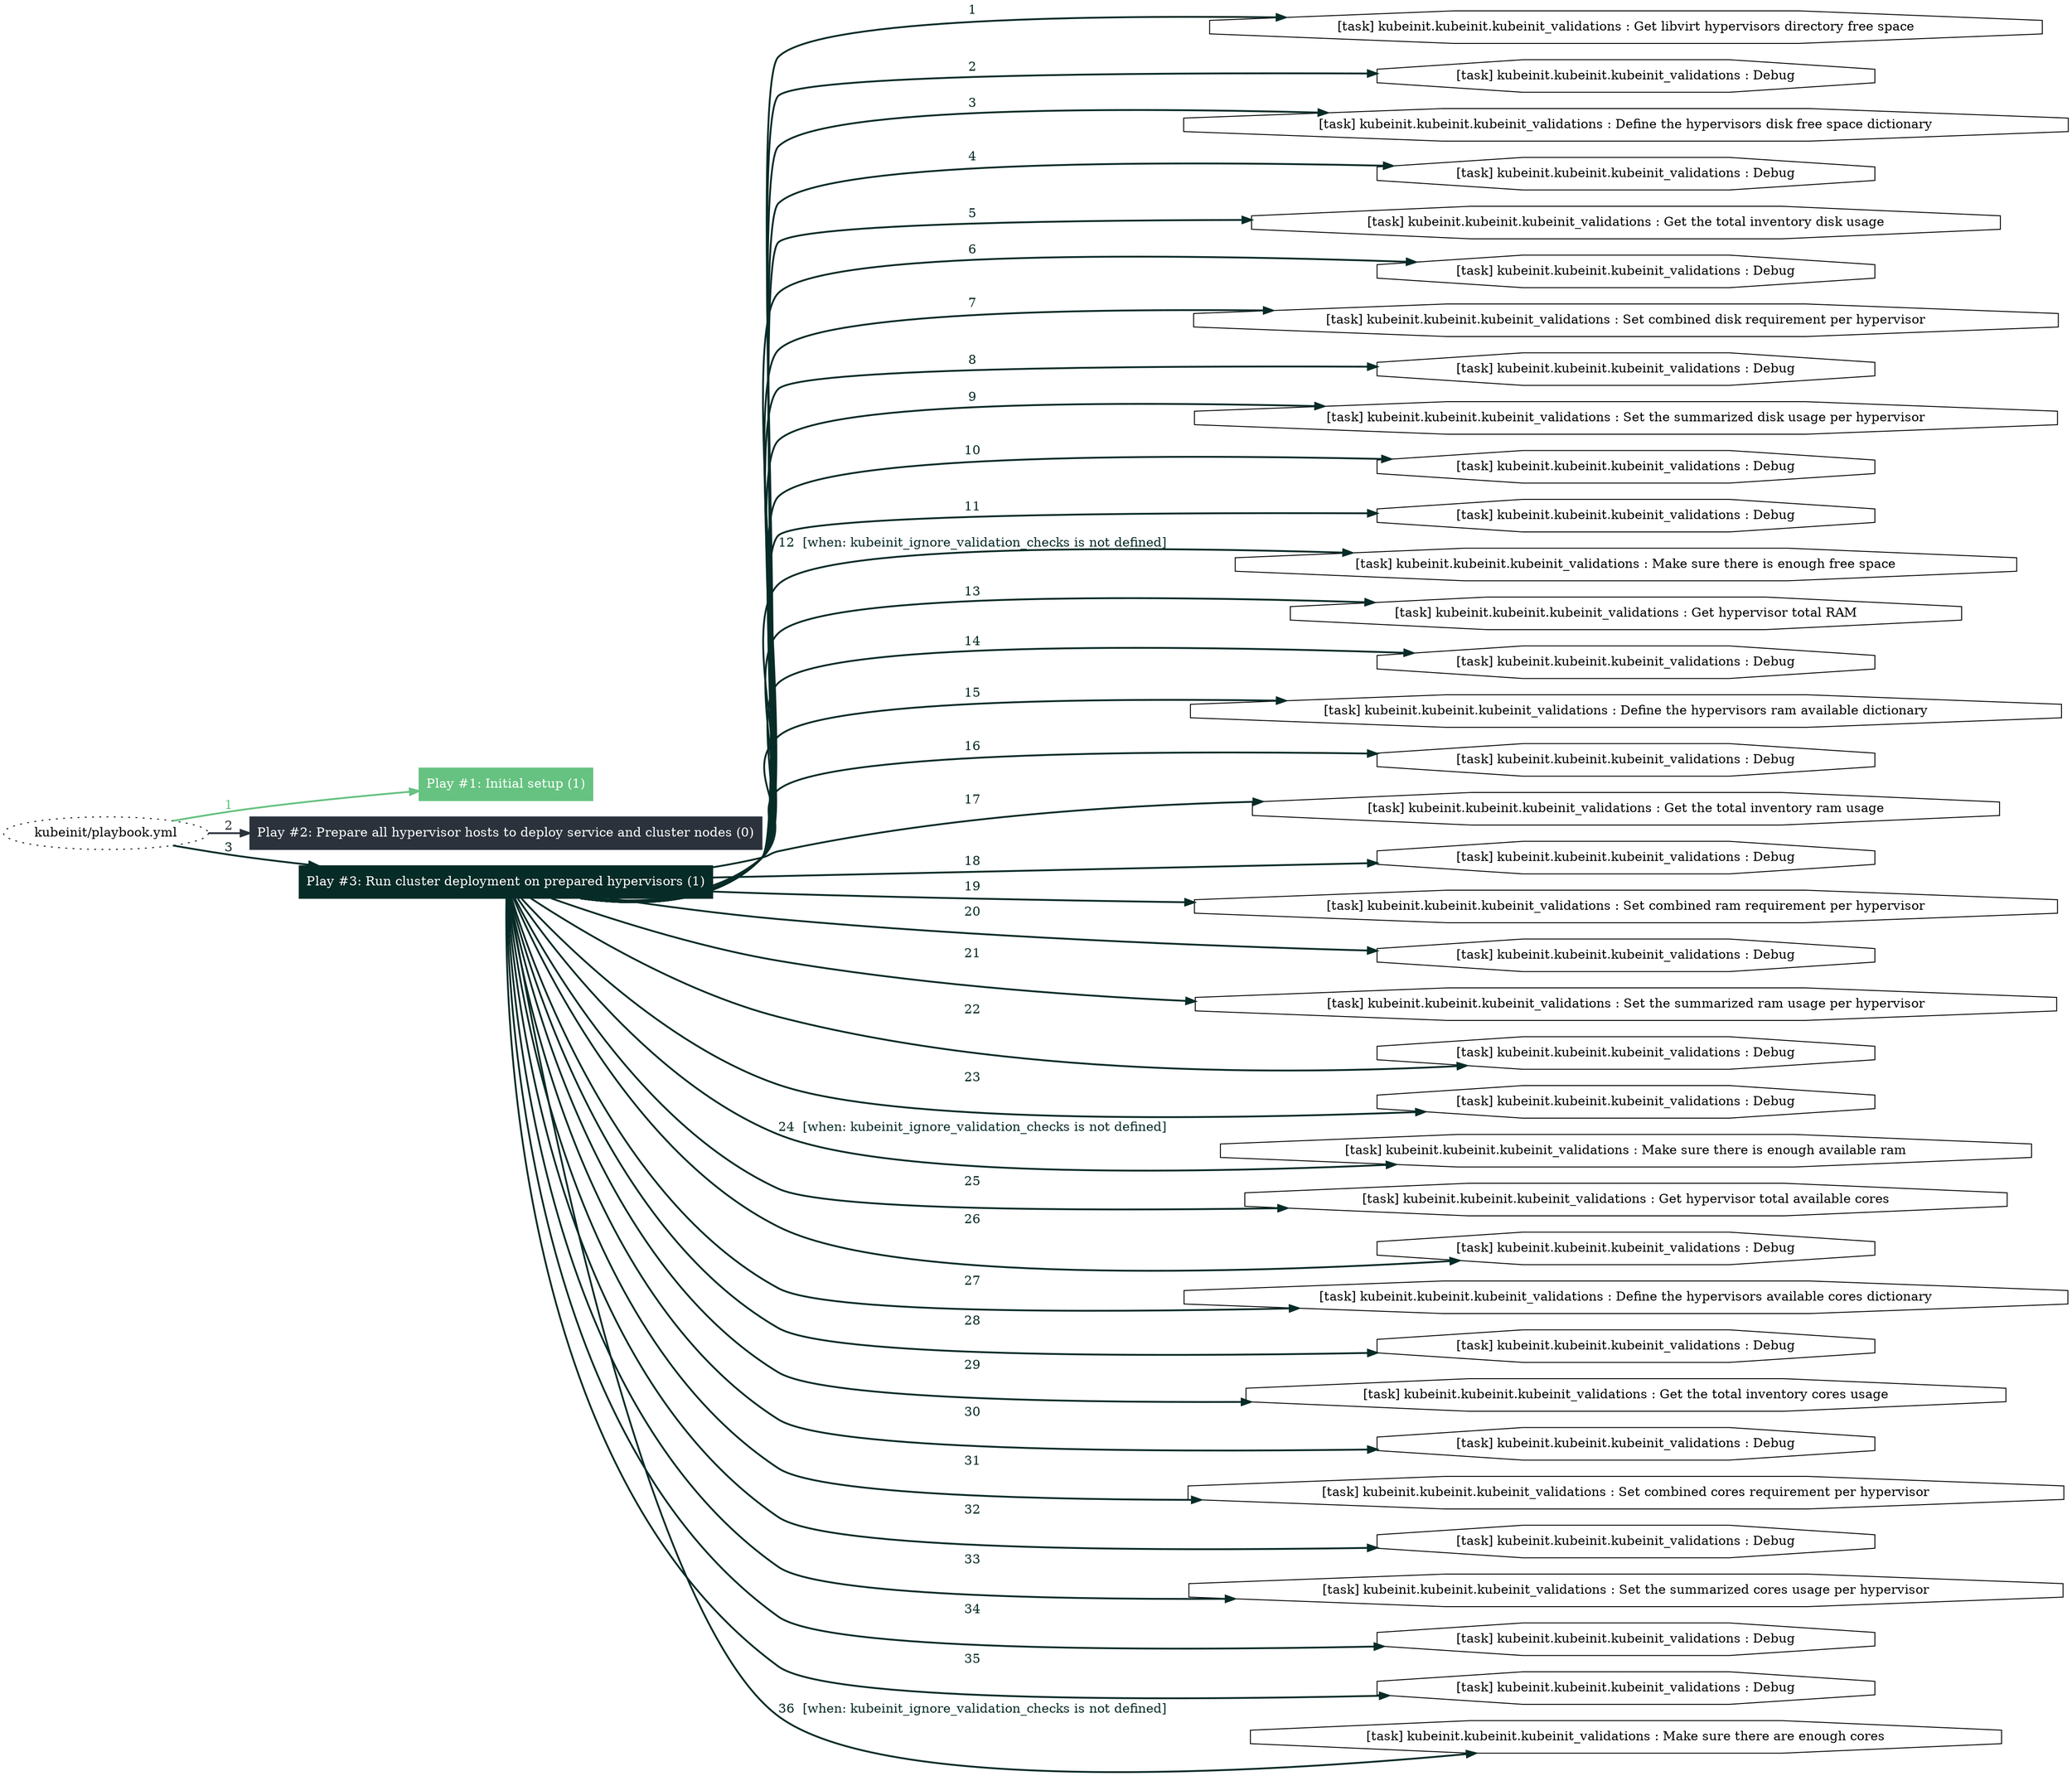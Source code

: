 digraph "kubeinit/playbook.yml "{
	graph [concentrate=true ordering=in rankdir=LR ratio=fill]
	edge [esep=5 sep=10]
	"kubeinit/playbook.yml" [id=root_node style=dotted]
	subgraph "Play #1: Initial setup (1) "{
		"Play #1: Initial setup (1)" [color="#66c280" fontcolor="#ffffff" id="play_27592e8e-a5c0-4dc4-a8a4-8b224137b138" shape=box style=filled tooltip=localhost]
		"kubeinit/playbook.yml" -> "Play #1: Initial setup (1)" [label=1 color="#66c280" fontcolor="#66c280" id="edge_244a8e17-098f-4602-9fa0-e9ead85880ca" style=bold]
	}
	subgraph "Play #2: Prepare all hypervisor hosts to deploy service and cluster nodes (0) "{
		"Play #2: Prepare all hypervisor hosts to deploy service and cluster nodes (0)" [color="#2b323c" fontcolor="#ffffff" id="play_e1289b99-a20d-4cff-8143-399fe3515f60" shape=box style=filled tooltip=""]
		"kubeinit/playbook.yml" -> "Play #2: Prepare all hypervisor hosts to deploy service and cluster nodes (0)" [label=2 color="#2b323c" fontcolor="#2b323c" id="edge_580ca347-5d05-45c7-8bb1-83a8cbd66805" style=bold]
	}
	subgraph "Play #3: Run cluster deployment on prepared hypervisors (1) "{
		"Play #3: Run cluster deployment on prepared hypervisors (1)" [color="#072b27" fontcolor="#ffffff" id="play_8c3a845b-d583-43ce-aaab-cc0cdf03caff" shape=box style=filled tooltip=localhost]
		"kubeinit/playbook.yml" -> "Play #3: Run cluster deployment on prepared hypervisors (1)" [label=3 color="#072b27" fontcolor="#072b27" id="edge_e7822770-9ae5-45e9-a8c9-00718231e29c" style=bold]
		"task_f5209fe6-5988-464e-ae2a-849b847fca8a" [label="[task] kubeinit.kubeinit.kubeinit_validations : Get libvirt hypervisors directory free space" id="task_f5209fe6-5988-464e-ae2a-849b847fca8a" shape=octagon tooltip="[task] kubeinit.kubeinit.kubeinit_validations : Get libvirt hypervisors directory free space"]
		"Play #3: Run cluster deployment on prepared hypervisors (1)" -> "task_f5209fe6-5988-464e-ae2a-849b847fca8a" [label=1 color="#072b27" fontcolor="#072b27" id="edge_b1063004-05fa-4bae-818c-df75040dd13c" style=bold]
		"task_a6dc97a6-9d9b-42bc-8a69-602d5f3d493c" [label="[task] kubeinit.kubeinit.kubeinit_validations : Debug" id="task_a6dc97a6-9d9b-42bc-8a69-602d5f3d493c" shape=octagon tooltip="[task] kubeinit.kubeinit.kubeinit_validations : Debug"]
		"Play #3: Run cluster deployment on prepared hypervisors (1)" -> "task_a6dc97a6-9d9b-42bc-8a69-602d5f3d493c" [label=2 color="#072b27" fontcolor="#072b27" id="edge_cb338be2-f7bd-4784-8465-85b19f4de8b4" style=bold]
		"task_5234dd58-1a2d-4983-9f49-232b5ea0c979" [label="[task] kubeinit.kubeinit.kubeinit_validations : Define the hypervisors disk free space dictionary" id="task_5234dd58-1a2d-4983-9f49-232b5ea0c979" shape=octagon tooltip="[task] kubeinit.kubeinit.kubeinit_validations : Define the hypervisors disk free space dictionary"]
		"Play #3: Run cluster deployment on prepared hypervisors (1)" -> "task_5234dd58-1a2d-4983-9f49-232b5ea0c979" [label=3 color="#072b27" fontcolor="#072b27" id="edge_0b9130b6-cfae-4171-9b98-b1be20c9e6ee" style=bold]
		"task_b16d5e08-9f82-4263-9a46-773e221d0fce" [label="[task] kubeinit.kubeinit.kubeinit_validations : Debug" id="task_b16d5e08-9f82-4263-9a46-773e221d0fce" shape=octagon tooltip="[task] kubeinit.kubeinit.kubeinit_validations : Debug"]
		"Play #3: Run cluster deployment on prepared hypervisors (1)" -> "task_b16d5e08-9f82-4263-9a46-773e221d0fce" [label=4 color="#072b27" fontcolor="#072b27" id="edge_1507d7d7-7f6a-4917-a953-28a6f608ab45" style=bold]
		"task_dc7484d4-1c94-412a-8c3b-f735192b7e66" [label="[task] kubeinit.kubeinit.kubeinit_validations : Get the total inventory disk usage" id="task_dc7484d4-1c94-412a-8c3b-f735192b7e66" shape=octagon tooltip="[task] kubeinit.kubeinit.kubeinit_validations : Get the total inventory disk usage"]
		"Play #3: Run cluster deployment on prepared hypervisors (1)" -> "task_dc7484d4-1c94-412a-8c3b-f735192b7e66" [label=5 color="#072b27" fontcolor="#072b27" id="edge_39384afe-6e10-4af4-8308-b354d618236d" style=bold]
		"task_e70c70dc-5c93-4412-b3a2-f9844a4a9a7d" [label="[task] kubeinit.kubeinit.kubeinit_validations : Debug" id="task_e70c70dc-5c93-4412-b3a2-f9844a4a9a7d" shape=octagon tooltip="[task] kubeinit.kubeinit.kubeinit_validations : Debug"]
		"Play #3: Run cluster deployment on prepared hypervisors (1)" -> "task_e70c70dc-5c93-4412-b3a2-f9844a4a9a7d" [label=6 color="#072b27" fontcolor="#072b27" id="edge_62ee2c53-c33f-4e84-a087-5a219e35bef9" style=bold]
		"task_7562e4a8-812f-4a9a-936c-07499b916ec0" [label="[task] kubeinit.kubeinit.kubeinit_validations : Set combined disk requirement per hypervisor" id="task_7562e4a8-812f-4a9a-936c-07499b916ec0" shape=octagon tooltip="[task] kubeinit.kubeinit.kubeinit_validations : Set combined disk requirement per hypervisor"]
		"Play #3: Run cluster deployment on prepared hypervisors (1)" -> "task_7562e4a8-812f-4a9a-936c-07499b916ec0" [label=7 color="#072b27" fontcolor="#072b27" id="edge_dac1d3dc-e499-4c50-83d0-277e907b8e36" style=bold]
		"task_c7d74de3-2d3c-420a-9115-da7755467a77" [label="[task] kubeinit.kubeinit.kubeinit_validations : Debug" id="task_c7d74de3-2d3c-420a-9115-da7755467a77" shape=octagon tooltip="[task] kubeinit.kubeinit.kubeinit_validations : Debug"]
		"Play #3: Run cluster deployment on prepared hypervisors (1)" -> "task_c7d74de3-2d3c-420a-9115-da7755467a77" [label=8 color="#072b27" fontcolor="#072b27" id="edge_ab21fe7d-5f45-41b7-af4b-347040f69328" style=bold]
		"task_668b7fdb-9f2d-4296-a9fb-ab4418596fc9" [label="[task] kubeinit.kubeinit.kubeinit_validations : Set the summarized disk usage per hypervisor" id="task_668b7fdb-9f2d-4296-a9fb-ab4418596fc9" shape=octagon tooltip="[task] kubeinit.kubeinit.kubeinit_validations : Set the summarized disk usage per hypervisor"]
		"Play #3: Run cluster deployment on prepared hypervisors (1)" -> "task_668b7fdb-9f2d-4296-a9fb-ab4418596fc9" [label=9 color="#072b27" fontcolor="#072b27" id="edge_54c59e86-41ee-40f7-91ed-af6762932634" style=bold]
		"task_6c83fa7b-e64a-4b4c-9cee-b5e230fd0f09" [label="[task] kubeinit.kubeinit.kubeinit_validations : Debug" id="task_6c83fa7b-e64a-4b4c-9cee-b5e230fd0f09" shape=octagon tooltip="[task] kubeinit.kubeinit.kubeinit_validations : Debug"]
		"Play #3: Run cluster deployment on prepared hypervisors (1)" -> "task_6c83fa7b-e64a-4b4c-9cee-b5e230fd0f09" [label=10 color="#072b27" fontcolor="#072b27" id="edge_9f19eff2-1f02-448c-9abb-a8f71819b680" style=bold]
		"task_7c30119d-bdd3-437f-9bf5-1449822e1069" [label="[task] kubeinit.kubeinit.kubeinit_validations : Debug" id="task_7c30119d-bdd3-437f-9bf5-1449822e1069" shape=octagon tooltip="[task] kubeinit.kubeinit.kubeinit_validations : Debug"]
		"Play #3: Run cluster deployment on prepared hypervisors (1)" -> "task_7c30119d-bdd3-437f-9bf5-1449822e1069" [label=11 color="#072b27" fontcolor="#072b27" id="edge_1d8bfd1c-9909-4bb5-826d-23bb29e306d4" style=bold]
		"task_c4b02aa7-90d5-4a0c-afcd-7db3a9327fe3" [label="[task] kubeinit.kubeinit.kubeinit_validations : Make sure there is enough free space" id="task_c4b02aa7-90d5-4a0c-afcd-7db3a9327fe3" shape=octagon tooltip="[task] kubeinit.kubeinit.kubeinit_validations : Make sure there is enough free space"]
		"Play #3: Run cluster deployment on prepared hypervisors (1)" -> "task_c4b02aa7-90d5-4a0c-afcd-7db3a9327fe3" [label="12  [when: kubeinit_ignore_validation_checks is not defined]" color="#072b27" fontcolor="#072b27" id="edge_52cc2683-2cfa-4260-a348-fe92561d26f0" style=bold]
		"task_b64bc041-33f8-489b-9a7c-0b0bcf7cd908" [label="[task] kubeinit.kubeinit.kubeinit_validations : Get hypervisor total RAM" id="task_b64bc041-33f8-489b-9a7c-0b0bcf7cd908" shape=octagon tooltip="[task] kubeinit.kubeinit.kubeinit_validations : Get hypervisor total RAM"]
		"Play #3: Run cluster deployment on prepared hypervisors (1)" -> "task_b64bc041-33f8-489b-9a7c-0b0bcf7cd908" [label=13 color="#072b27" fontcolor="#072b27" id="edge_4fba1ec1-96ce-4879-8697-fba6976161ca" style=bold]
		"task_e9fbf567-b542-4ed2-aa96-631fd730e5ad" [label="[task] kubeinit.kubeinit.kubeinit_validations : Debug" id="task_e9fbf567-b542-4ed2-aa96-631fd730e5ad" shape=octagon tooltip="[task] kubeinit.kubeinit.kubeinit_validations : Debug"]
		"Play #3: Run cluster deployment on prepared hypervisors (1)" -> "task_e9fbf567-b542-4ed2-aa96-631fd730e5ad" [label=14 color="#072b27" fontcolor="#072b27" id="edge_19c2a464-74cf-4656-b48c-1698af5573ff" style=bold]
		"task_c7a91bee-97c4-478c-8fa5-9663eb4a570d" [label="[task] kubeinit.kubeinit.kubeinit_validations : Define the hypervisors ram available dictionary" id="task_c7a91bee-97c4-478c-8fa5-9663eb4a570d" shape=octagon tooltip="[task] kubeinit.kubeinit.kubeinit_validations : Define the hypervisors ram available dictionary"]
		"Play #3: Run cluster deployment on prepared hypervisors (1)" -> "task_c7a91bee-97c4-478c-8fa5-9663eb4a570d" [label=15 color="#072b27" fontcolor="#072b27" id="edge_cdddb29d-6af0-4d44-bdb2-0e8f701504b4" style=bold]
		"task_78240ede-f300-4e24-8435-73d444bb40de" [label="[task] kubeinit.kubeinit.kubeinit_validations : Debug" id="task_78240ede-f300-4e24-8435-73d444bb40de" shape=octagon tooltip="[task] kubeinit.kubeinit.kubeinit_validations : Debug"]
		"Play #3: Run cluster deployment on prepared hypervisors (1)" -> "task_78240ede-f300-4e24-8435-73d444bb40de" [label=16 color="#072b27" fontcolor="#072b27" id="edge_e8dc0723-e9c9-4529-8311-63ead5675c87" style=bold]
		"task_4e4e7f8c-9dd1-4881-badf-5002473b9ff8" [label="[task] kubeinit.kubeinit.kubeinit_validations : Get the total inventory ram usage" id="task_4e4e7f8c-9dd1-4881-badf-5002473b9ff8" shape=octagon tooltip="[task] kubeinit.kubeinit.kubeinit_validations : Get the total inventory ram usage"]
		"Play #3: Run cluster deployment on prepared hypervisors (1)" -> "task_4e4e7f8c-9dd1-4881-badf-5002473b9ff8" [label=17 color="#072b27" fontcolor="#072b27" id="edge_6262f6d3-af0f-4dd8-8bcf-69b969858f56" style=bold]
		"task_83ac2668-2103-4283-b429-3a21c22576cb" [label="[task] kubeinit.kubeinit.kubeinit_validations : Debug" id="task_83ac2668-2103-4283-b429-3a21c22576cb" shape=octagon tooltip="[task] kubeinit.kubeinit.kubeinit_validations : Debug"]
		"Play #3: Run cluster deployment on prepared hypervisors (1)" -> "task_83ac2668-2103-4283-b429-3a21c22576cb" [label=18 color="#072b27" fontcolor="#072b27" id="edge_bfd066c8-52a4-4391-b80d-2ae56c38d2ef" style=bold]
		"task_e44e6969-abd0-40a5-be9b-c768ff42e64c" [label="[task] kubeinit.kubeinit.kubeinit_validations : Set combined ram requirement per hypervisor" id="task_e44e6969-abd0-40a5-be9b-c768ff42e64c" shape=octagon tooltip="[task] kubeinit.kubeinit.kubeinit_validations : Set combined ram requirement per hypervisor"]
		"Play #3: Run cluster deployment on prepared hypervisors (1)" -> "task_e44e6969-abd0-40a5-be9b-c768ff42e64c" [label=19 color="#072b27" fontcolor="#072b27" id="edge_b747f05d-eba7-4e6d-958d-df02727f7879" style=bold]
		"task_329269ab-9c3a-4bba-9cc4-7ade9e205335" [label="[task] kubeinit.kubeinit.kubeinit_validations : Debug" id="task_329269ab-9c3a-4bba-9cc4-7ade9e205335" shape=octagon tooltip="[task] kubeinit.kubeinit.kubeinit_validations : Debug"]
		"Play #3: Run cluster deployment on prepared hypervisors (1)" -> "task_329269ab-9c3a-4bba-9cc4-7ade9e205335" [label=20 color="#072b27" fontcolor="#072b27" id="edge_b49d29b9-5c98-430b-9da9-e936a1cb789f" style=bold]
		"task_ec425175-d600-42da-b2af-b0e7ec71a6a0" [label="[task] kubeinit.kubeinit.kubeinit_validations : Set the summarized ram usage per hypervisor" id="task_ec425175-d600-42da-b2af-b0e7ec71a6a0" shape=octagon tooltip="[task] kubeinit.kubeinit.kubeinit_validations : Set the summarized ram usage per hypervisor"]
		"Play #3: Run cluster deployment on prepared hypervisors (1)" -> "task_ec425175-d600-42da-b2af-b0e7ec71a6a0" [label=21 color="#072b27" fontcolor="#072b27" id="edge_7d2b2500-2bd9-4a2a-97c6-10f73fbd4f9d" style=bold]
		"task_3930b2ff-7898-495e-b497-b34c436fef28" [label="[task] kubeinit.kubeinit.kubeinit_validations : Debug" id="task_3930b2ff-7898-495e-b497-b34c436fef28" shape=octagon tooltip="[task] kubeinit.kubeinit.kubeinit_validations : Debug"]
		"Play #3: Run cluster deployment on prepared hypervisors (1)" -> "task_3930b2ff-7898-495e-b497-b34c436fef28" [label=22 color="#072b27" fontcolor="#072b27" id="edge_185daf09-818e-45e4-a566-2ea70a920345" style=bold]
		"task_3aa37927-1d4f-4d47-8ba2-7c53c695ce08" [label="[task] kubeinit.kubeinit.kubeinit_validations : Debug" id="task_3aa37927-1d4f-4d47-8ba2-7c53c695ce08" shape=octagon tooltip="[task] kubeinit.kubeinit.kubeinit_validations : Debug"]
		"Play #3: Run cluster deployment on prepared hypervisors (1)" -> "task_3aa37927-1d4f-4d47-8ba2-7c53c695ce08" [label=23 color="#072b27" fontcolor="#072b27" id="edge_ba6bfb10-3611-45ad-8deb-e9501471f60b" style=bold]
		"task_19dfe43a-d9dd-4dad-b59c-fbc5accdc8ca" [label="[task] kubeinit.kubeinit.kubeinit_validations : Make sure there is enough available ram" id="task_19dfe43a-d9dd-4dad-b59c-fbc5accdc8ca" shape=octagon tooltip="[task] kubeinit.kubeinit.kubeinit_validations : Make sure there is enough available ram"]
		"Play #3: Run cluster deployment on prepared hypervisors (1)" -> "task_19dfe43a-d9dd-4dad-b59c-fbc5accdc8ca" [label="24  [when: kubeinit_ignore_validation_checks is not defined]" color="#072b27" fontcolor="#072b27" id="edge_44c3a6d0-b3d3-4110-889d-45a43d675d5b" style=bold]
		"task_363ee1a6-404a-4c81-bd3d-162d502c3098" [label="[task] kubeinit.kubeinit.kubeinit_validations : Get hypervisor total available cores" id="task_363ee1a6-404a-4c81-bd3d-162d502c3098" shape=octagon tooltip="[task] kubeinit.kubeinit.kubeinit_validations : Get hypervisor total available cores"]
		"Play #3: Run cluster deployment on prepared hypervisors (1)" -> "task_363ee1a6-404a-4c81-bd3d-162d502c3098" [label=25 color="#072b27" fontcolor="#072b27" id="edge_cd105eab-2522-4a1b-a70c-9dfe508175f7" style=bold]
		"task_29124c06-3f66-465c-acd0-d988cc1659d5" [label="[task] kubeinit.kubeinit.kubeinit_validations : Debug" id="task_29124c06-3f66-465c-acd0-d988cc1659d5" shape=octagon tooltip="[task] kubeinit.kubeinit.kubeinit_validations : Debug"]
		"Play #3: Run cluster deployment on prepared hypervisors (1)" -> "task_29124c06-3f66-465c-acd0-d988cc1659d5" [label=26 color="#072b27" fontcolor="#072b27" id="edge_eaa32cda-b789-44f7-8fb5-b35821a0a785" style=bold]
		"task_8c08a761-b43e-48b6-bdfc-82f0f3270758" [label="[task] kubeinit.kubeinit.kubeinit_validations : Define the hypervisors available cores dictionary" id="task_8c08a761-b43e-48b6-bdfc-82f0f3270758" shape=octagon tooltip="[task] kubeinit.kubeinit.kubeinit_validations : Define the hypervisors available cores dictionary"]
		"Play #3: Run cluster deployment on prepared hypervisors (1)" -> "task_8c08a761-b43e-48b6-bdfc-82f0f3270758" [label=27 color="#072b27" fontcolor="#072b27" id="edge_bffb609c-9913-4016-b13e-bebe86ee732b" style=bold]
		"task_cc16533e-30ac-4d9f-8975-4e9baf971d21" [label="[task] kubeinit.kubeinit.kubeinit_validations : Debug" id="task_cc16533e-30ac-4d9f-8975-4e9baf971d21" shape=octagon tooltip="[task] kubeinit.kubeinit.kubeinit_validations : Debug"]
		"Play #3: Run cluster deployment on prepared hypervisors (1)" -> "task_cc16533e-30ac-4d9f-8975-4e9baf971d21" [label=28 color="#072b27" fontcolor="#072b27" id="edge_ad61e559-8ce3-40b8-8c86-57f5e3cd0f31" style=bold]
		"task_eef48404-0783-4cff-a9d1-ea2b9aac482e" [label="[task] kubeinit.kubeinit.kubeinit_validations : Get the total inventory cores usage" id="task_eef48404-0783-4cff-a9d1-ea2b9aac482e" shape=octagon tooltip="[task] kubeinit.kubeinit.kubeinit_validations : Get the total inventory cores usage"]
		"Play #3: Run cluster deployment on prepared hypervisors (1)" -> "task_eef48404-0783-4cff-a9d1-ea2b9aac482e" [label=29 color="#072b27" fontcolor="#072b27" id="edge_d9eee8c5-7c5f-4006-b616-9075af30ad49" style=bold]
		"task_c31d4a5c-1190-4c83-8193-2ed5b88b608e" [label="[task] kubeinit.kubeinit.kubeinit_validations : Debug" id="task_c31d4a5c-1190-4c83-8193-2ed5b88b608e" shape=octagon tooltip="[task] kubeinit.kubeinit.kubeinit_validations : Debug"]
		"Play #3: Run cluster deployment on prepared hypervisors (1)" -> "task_c31d4a5c-1190-4c83-8193-2ed5b88b608e" [label=30 color="#072b27" fontcolor="#072b27" id="edge_027fbabc-a24e-403b-9dd0-b7e898a157f6" style=bold]
		"task_bbf426c1-ee1f-4f37-bf58-c7cce1c64faf" [label="[task] kubeinit.kubeinit.kubeinit_validations : Set combined cores requirement per hypervisor" id="task_bbf426c1-ee1f-4f37-bf58-c7cce1c64faf" shape=octagon tooltip="[task] kubeinit.kubeinit.kubeinit_validations : Set combined cores requirement per hypervisor"]
		"Play #3: Run cluster deployment on prepared hypervisors (1)" -> "task_bbf426c1-ee1f-4f37-bf58-c7cce1c64faf" [label=31 color="#072b27" fontcolor="#072b27" id="edge_e23b867c-2306-4cda-ba94-f83d6d563477" style=bold]
		"task_e5a7b5a5-ad62-4443-82fe-a8d939038ea9" [label="[task] kubeinit.kubeinit.kubeinit_validations : Debug" id="task_e5a7b5a5-ad62-4443-82fe-a8d939038ea9" shape=octagon tooltip="[task] kubeinit.kubeinit.kubeinit_validations : Debug"]
		"Play #3: Run cluster deployment on prepared hypervisors (1)" -> "task_e5a7b5a5-ad62-4443-82fe-a8d939038ea9" [label=32 color="#072b27" fontcolor="#072b27" id="edge_3f41728e-f96c-4b5f-bcf1-dde9c0e4d179" style=bold]
		"task_12c2173f-3ebb-4a39-afe3-a7481540bd5a" [label="[task] kubeinit.kubeinit.kubeinit_validations : Set the summarized cores usage per hypervisor" id="task_12c2173f-3ebb-4a39-afe3-a7481540bd5a" shape=octagon tooltip="[task] kubeinit.kubeinit.kubeinit_validations : Set the summarized cores usage per hypervisor"]
		"Play #3: Run cluster deployment on prepared hypervisors (1)" -> "task_12c2173f-3ebb-4a39-afe3-a7481540bd5a" [label=33 color="#072b27" fontcolor="#072b27" id="edge_ec865fea-2b79-4e99-9220-50f13ad51cc5" style=bold]
		"task_d194551e-8708-437a-b1df-62b799468b1f" [label="[task] kubeinit.kubeinit.kubeinit_validations : Debug" id="task_d194551e-8708-437a-b1df-62b799468b1f" shape=octagon tooltip="[task] kubeinit.kubeinit.kubeinit_validations : Debug"]
		"Play #3: Run cluster deployment on prepared hypervisors (1)" -> "task_d194551e-8708-437a-b1df-62b799468b1f" [label=34 color="#072b27" fontcolor="#072b27" id="edge_2951df57-acf5-4ffb-943e-6f2cf5abf86d" style=bold]
		"task_e0b4b303-77bb-4ff1-89fe-aee5c3d54fdd" [label="[task] kubeinit.kubeinit.kubeinit_validations : Debug" id="task_e0b4b303-77bb-4ff1-89fe-aee5c3d54fdd" shape=octagon tooltip="[task] kubeinit.kubeinit.kubeinit_validations : Debug"]
		"Play #3: Run cluster deployment on prepared hypervisors (1)" -> "task_e0b4b303-77bb-4ff1-89fe-aee5c3d54fdd" [label=35 color="#072b27" fontcolor="#072b27" id="edge_dcbbdd1a-ac9b-4d4a-8530-3ae96a4949dc" style=bold]
		"task_06ccd49f-77c5-406b-8ae4-ee71babb8e9a" [label="[task] kubeinit.kubeinit.kubeinit_validations : Make sure there are enough cores" id="task_06ccd49f-77c5-406b-8ae4-ee71babb8e9a" shape=octagon tooltip="[task] kubeinit.kubeinit.kubeinit_validations : Make sure there are enough cores"]
		"Play #3: Run cluster deployment on prepared hypervisors (1)" -> "task_06ccd49f-77c5-406b-8ae4-ee71babb8e9a" [label="36  [when: kubeinit_ignore_validation_checks is not defined]" color="#072b27" fontcolor="#072b27" id="edge_d6394dc8-86bd-491a-8729-8f52d63a389c" style=bold]
	}
}
